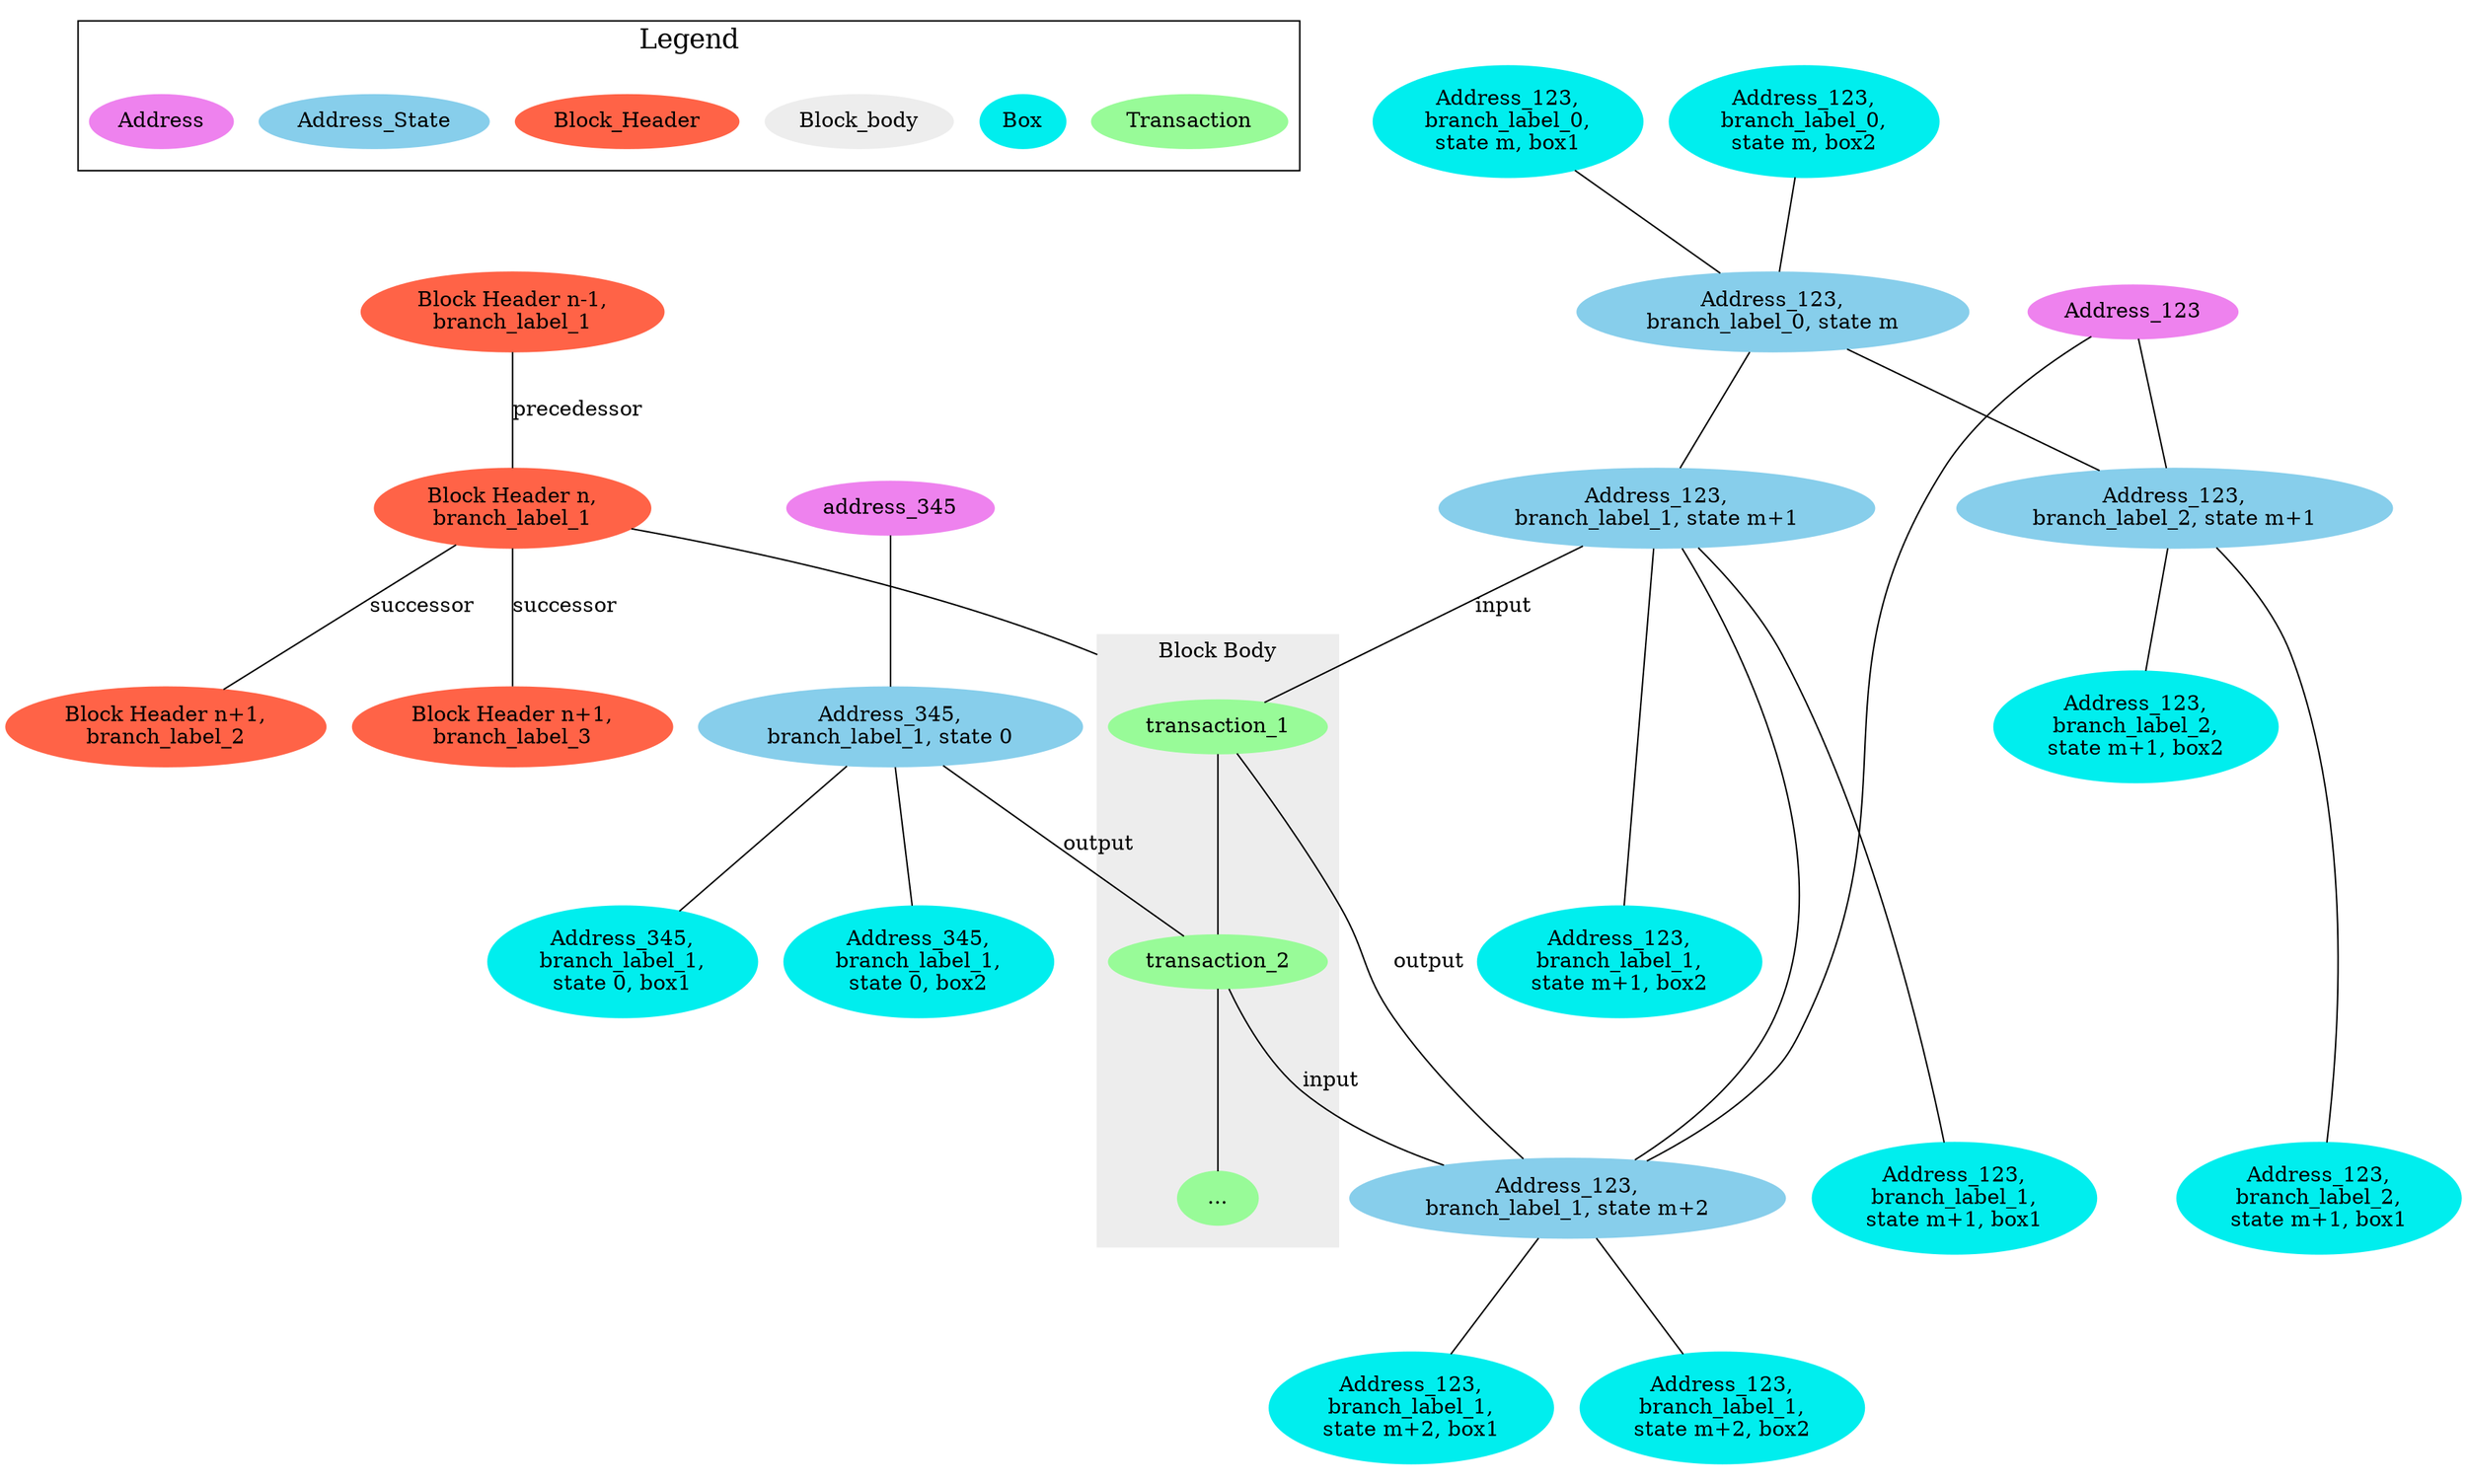 graph g {
  subgraph cluster_legend {
    label=Legend
    fontsize=18
    Transaction [color=palegreen, style=filled]
    Box [color=cyan2, style=filled]
    Block_body [color=gray93, style=filled]
    Block_Header [color=tomato, style=filled]
    Address_State [color=skyblue, style=filled]
    Address [color=violet, style=filled]
  }

  ratio= 0.6;
  compound=true;
  "Block Header n,\nbranch_label_1" [color=tomato, style=filled]
  "Block Header n-1,\nbranch_label_1" [color=tomato, style=filled]
  "Block Header n-1,\nbranch_label_1"
  "Block Header n-1,\nbranch_label_1" -- "Block Header n,\nbranch_label_1" [label = "precedessor"];
  "Block Header n,\nbranch_label_1" -- "Block Header n+1,\nbranch_label_2" [label = "successor"]
  "Block Header n,\nbranch_label_1" -- "Block Header n+1,\nbranch_label_3" [label = "successor"]
  "Block Header n,\nbranch_label_1"
  "Block Header n,\nbranch_label_1" -- transaction_1 [lhead=cluster0]
  "Block Header n+1,\nbranch_label_2" [color=tomato, style=filled]
  "Block Header n+1,\nbranch_label_2"
  "Block Header n+1,\nbranch_label_3" [color=tomato, style=filled]

  subgraph cluster0 {
    label = "Block Body"
    color=gray93
    style=filled
    "..." [color=palegreen, style=filled]
    transaction_1 -- transaction_2 -- "...";
  }
  "Address_123,\nbranch_label_0,\nstate m, box1" [color=cyan2, style=filled]
  "Address_123,\nbranch_label_0,\nstate m, box2" [color=cyan2, style=filled]
  {"Address_123,\nbranch_label_0,\nstate m, box1" "Address_123,\nbranch_label_0,\nstate m, box2"} -- "Address_123,\nbranch_label_0, state m"
  "Address_123,\nbranch_label_0, state m" [color=skyblue, style=filled]
  "Address_123,\nbranch_label_0, state m" --  {"Address_123,\nbranch_label_1, state m+1" "Address_123,\nbranch_label_2, state m+1"}
  "Address_123,\nbranch_label_1, state m+1" [color=skyblue, style=filled]
  "Address_123,\nbranch_label_1,\nstate m+1, box1" [color=cyan2, style=filled]
  "Address_123,\nbranch_label_1,\nstate m+1, box2" [color=cyan2, style=filled]
  "Address_123,\nbranch_label_1, state m+1" -- "Address_123,\nbranch_label_1,\nstate m+1, box1" [minlen="3"]
  "Address_123,\nbranch_label_1, state m+1" -- "Address_123,\nbranch_label_1,\nstate m+1, box2" [minlen="2"]
  "Address_123,\nbranch_label_2,\nstate m+1, box1" [color=cyan2, style=filled]
  "Address_123,\nbranch_label_2,\nstate m+1, box2" [color=cyan2, style=filled]
  "Address_123,\nbranch_label_2, state m+1" [color=skyblue, style=filled]
  "Address_123,\nbranch_label_2, state m+1" -- "Address_123,\nbranch_label_2,\nstate m+1, box1" [minlen="3"]
  "Address_123,\nbranch_label_2, state m+1" -- "Address_123,\nbranch_label_2,\nstate m+1, box2"
  "Address_123,\nbranch_label_1, state m+1" -- transaction_1 [label="input"]
  "Address_123,\nbranch_label_1,\nstate m+2, box1" [color=cyan2, style=filled]
  "Address_123,\nbranch_label_1,\nstate m+2, box2" [color=cyan2, style=filled]
  "Address_123,\nbranch_label_1, state m+1" -- "Address_123,\nbranch_label_1, state m+2" -- {"Address_123,\nbranch_label_1,\nstate m+2, box1" "Address_123,\nbranch_label_1,\nstate m+2, box2"}
  transaction_1 [color=palegreen, style=filled]
  "Address_123,\nbranch_label_1, state m+2" [color=skyblue, style=filled]
  transaction_1 -- "Address_123,\nbranch_label_1, state m+2" [label = "output"]
  transaction_2 [color=palegreen, style=filled]
  transaction_2 -- "Address_123,\nbranch_label_1, state m+2" [label="input"]
  Address_123 [color=violet, style=filled]
  Address_123 -- "Address_123,\nbranch_label_1, state m+2"
  Address_123 -- "Address_123,\nbranch_label_2, state m+1"
  "Address_345,\nbranch_label_1, state 0" [color=skyblue, style=filled]
  "Address_345,\nbranch_label_1, state 0" -- transaction_2 [label="output"]
  "Address_345,\nbranch_label_1,\nstate 0, box1" [color=cyan2, style=filled]
  "Address_345,\nbranch_label_1,\nstate 0, box2" [color=cyan2, style=filled]
  "Address_345,\nbranch_label_1, state 0" -- {"Address_345,\nbranch_label_1,\nstate 0, box1" "Address_345,\nbranch_label_1,\nstate 0, box2"}
  "address_345" [color=violet, style=filled]
  "address_345" -- "Address_345,\nbranch_label_1, state 0"
}
